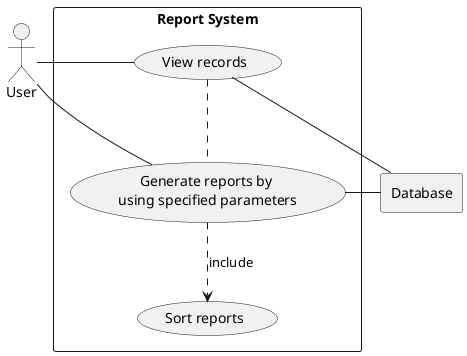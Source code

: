@startuml
actor User as "User"

rectangle Database

rectangle "Report System" {
    usecase UC1 as "Generate reports by \nusing specified parameters"
    usecase UC2 as "View records"


    usecase UCa as "Sort reports"

    User - UC1
    User - UC2

    UC1 ..> UCa : include
    UC2 .. UC1
    UC1 - Database
    UC2 - Database
}
@enduml
